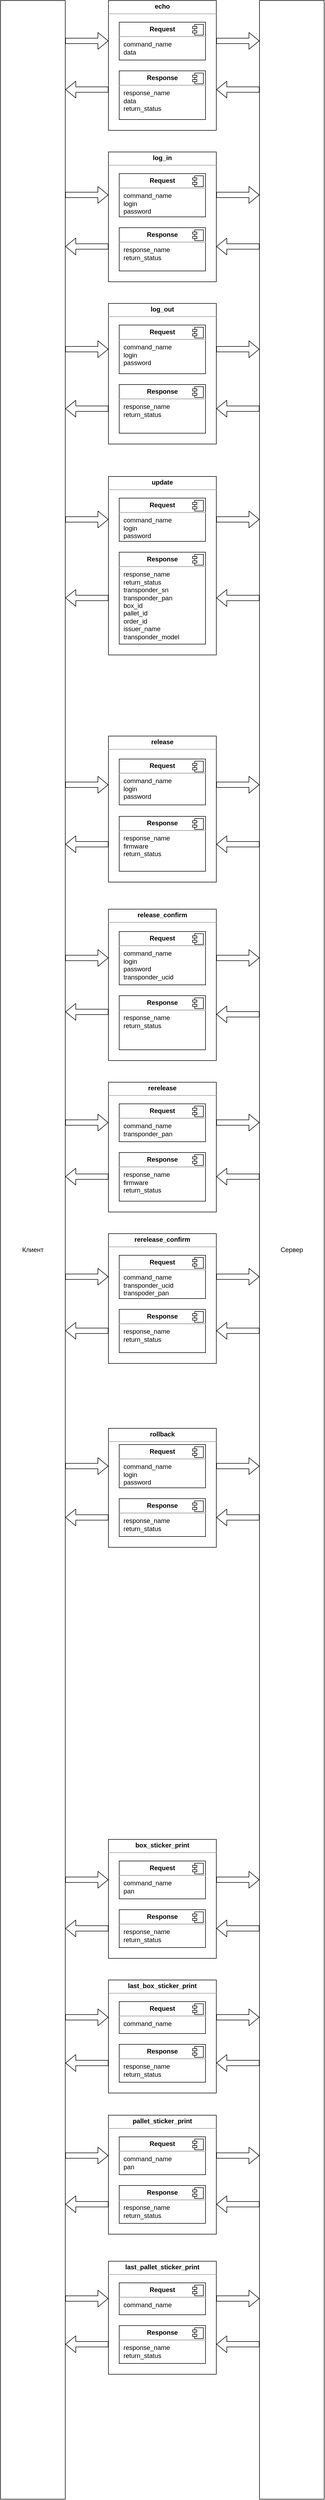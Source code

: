 <mxfile version="22.1.2" type="device">
  <diagram name="Страница — 1" id="kFqAxZqhLaCWA6rK5BQJ">
    <mxGraphModel dx="795" dy="2360" grid="1" gridSize="10" guides="1" tooltips="1" connect="1" arrows="1" fold="1" page="0" pageScale="1" pageWidth="3300" pageHeight="4681" math="0" shadow="0">
      <root>
        <mxCell id="0" />
        <mxCell id="1" parent="0" />
        <mxCell id="a4hz3h7C-1fevXv9IDib-2" value="Сервер" style="rounded=0;whiteSpace=wrap;html=1;" parent="1" vertex="1">
          <mxGeometry x="1120" y="-1480" width="120" height="4620" as="geometry" />
        </mxCell>
        <mxCell id="a4hz3h7C-1fevXv9IDib-3" value="Клиент" style="rounded=0;whiteSpace=wrap;html=1;" parent="1" vertex="1">
          <mxGeometry x="640" y="-1480" width="120" height="4620" as="geometry" />
        </mxCell>
        <mxCell id="i1aRWqeUmarmmDyaaDoz-25" value="&lt;p style=&quot;margin: 0px ; margin-top: 4px ; text-align: center&quot;&gt;&lt;b style=&quot;text-align: left&quot;&gt;rerelease&lt;/b&gt;&lt;br&gt;&lt;/p&gt;&lt;hr size=&quot;1&quot;&gt;&lt;div style=&quot;height: 2px&quot;&gt;&lt;/div&gt;" style="verticalAlign=top;align=left;overflow=fill;fontSize=12;fontFamily=Helvetica;html=1;" parent="1" vertex="1">
          <mxGeometry x="840" y="520" width="200" height="240" as="geometry" />
        </mxCell>
        <mxCell id="i1aRWqeUmarmmDyaaDoz-26" value="&lt;p style=&quot;margin: 0px ; margin-top: 6px ; text-align: center&quot;&gt;&lt;span style=&quot;text-align: left&quot;&gt;&lt;b&gt;Request&lt;/b&gt;&lt;/span&gt;&lt;br&gt;&lt;/p&gt;&lt;hr&gt;&lt;p style=&quot;border-color: var(--border-color); margin: 0px 0px 0px 8px;&quot;&gt;command_name&lt;br&gt;&lt;/p&gt;&lt;p style=&quot;border-color: var(--border-color); margin: 0px 0px 0px 8px;&quot;&gt;transponder_pan&lt;/p&gt;&lt;p style=&quot;margin: 0px ; margin-left: 8px&quot;&gt;&lt;br&gt;&lt;/p&gt;&lt;p style=&quot;margin: 0px ; margin-left: 8px&quot;&gt;&lt;br&gt;&lt;/p&gt;" style="align=left;overflow=fill;html=1;dropTarget=0;" parent="1" vertex="1">
          <mxGeometry x="860" y="560" width="160" height="70" as="geometry" />
        </mxCell>
        <mxCell id="i1aRWqeUmarmmDyaaDoz-27" value="" style="shape=component;jettyWidth=8;jettyHeight=4;" parent="i1aRWqeUmarmmDyaaDoz-26" vertex="1">
          <mxGeometry x="1" width="20" height="20" relative="1" as="geometry">
            <mxPoint x="-24" y="4" as="offset" />
          </mxGeometry>
        </mxCell>
        <mxCell id="i1aRWqeUmarmmDyaaDoz-28" value="&lt;p style=&quot;margin: 0px ; margin-top: 6px ; text-align: center&quot;&gt;&lt;span style=&quot;text-align: left&quot;&gt;&lt;b&gt;Response&lt;/b&gt;&lt;/span&gt;&lt;br&gt;&lt;/p&gt;&lt;hr&gt;&lt;p style=&quot;margin: 0px ; margin-left: 8px&quot;&gt;response_name&lt;/p&gt;&lt;p style=&quot;margin: 0px ; margin-left: 8px&quot;&gt;firmware&lt;/p&gt;&lt;p style=&quot;margin: 0px ; margin-left: 8px&quot;&gt;return_status&lt;/p&gt;" style="align=left;overflow=fill;html=1;dropTarget=0;" parent="1" vertex="1">
          <mxGeometry x="860" y="650" width="160" height="90" as="geometry" />
        </mxCell>
        <mxCell id="i1aRWqeUmarmmDyaaDoz-29" value="" style="shape=component;jettyWidth=8;jettyHeight=4;" parent="i1aRWqeUmarmmDyaaDoz-28" vertex="1">
          <mxGeometry x="1" width="20" height="20" relative="1" as="geometry">
            <mxPoint x="-24" y="4" as="offset" />
          </mxGeometry>
        </mxCell>
        <mxCell id="i1aRWqeUmarmmDyaaDoz-17" value="&lt;p style=&quot;margin: 0px ; margin-top: 4px ; text-align: center&quot;&gt;&lt;b style=&quot;text-align: left&quot;&gt;release_confirm&lt;/b&gt;&lt;br&gt;&lt;/p&gt;&lt;hr size=&quot;1&quot;&gt;&lt;div style=&quot;height: 2px&quot;&gt;&lt;/div&gt;" style="verticalAlign=top;align=left;overflow=fill;fontSize=12;fontFamily=Helvetica;html=1;" parent="1" vertex="1">
          <mxGeometry x="840" y="200" width="200" height="280" as="geometry" />
        </mxCell>
        <mxCell id="i1aRWqeUmarmmDyaaDoz-18" value="&lt;p style=&quot;margin: 0px ; margin-top: 6px ; text-align: center&quot;&gt;&lt;span style=&quot;text-align: left&quot;&gt;&lt;b&gt;Request&lt;/b&gt;&lt;/span&gt;&lt;br&gt;&lt;/p&gt;&lt;hr&gt;&lt;p style=&quot;margin: 0px ; margin-left: 8px&quot;&gt;&lt;span&gt;command_name&lt;/span&gt;&lt;/p&gt;&lt;p style=&quot;margin: 0px ; margin-left: 8px&quot;&gt;&lt;span&gt;login&lt;/span&gt;&lt;br&gt;&lt;/p&gt;&lt;p style=&quot;margin: 0px ; margin-left: 8px&quot;&gt;password&lt;/p&gt;&lt;p style=&quot;margin: 0px ; margin-left: 8px&quot;&gt;transponder_ucid&lt;/p&gt;&lt;p style=&quot;margin: 0px ; margin-left: 8px&quot;&gt;&lt;br&gt;&lt;/p&gt;" style="align=left;overflow=fill;html=1;dropTarget=0;" parent="1" vertex="1">
          <mxGeometry x="860" y="241.43" width="160" height="98.57" as="geometry" />
        </mxCell>
        <mxCell id="i1aRWqeUmarmmDyaaDoz-19" value="" style="shape=component;jettyWidth=8;jettyHeight=4;" parent="i1aRWqeUmarmmDyaaDoz-18" vertex="1">
          <mxGeometry x="1" width="20" height="20" relative="1" as="geometry">
            <mxPoint x="-24" y="4" as="offset" />
          </mxGeometry>
        </mxCell>
        <mxCell id="i1aRWqeUmarmmDyaaDoz-20" value="&lt;p style=&quot;margin: 0px ; margin-top: 6px ; text-align: center&quot;&gt;&lt;span style=&quot;text-align: left&quot;&gt;&lt;b&gt;Response&lt;/b&gt;&lt;/span&gt;&lt;br&gt;&lt;/p&gt;&lt;hr&gt;&lt;p style=&quot;margin: 0px 0px 0px 8px&quot;&gt;response_name&lt;/p&gt;&lt;p style=&quot;margin: 0px 0px 0px 8px&quot;&gt;return_status&lt;/p&gt;" style="align=left;overflow=fill;html=1;dropTarget=0;" parent="1" vertex="1">
          <mxGeometry x="860" y="360" width="160" height="100" as="geometry" />
        </mxCell>
        <mxCell id="i1aRWqeUmarmmDyaaDoz-21" value="" style="shape=component;jettyWidth=8;jettyHeight=4;" parent="i1aRWqeUmarmmDyaaDoz-20" vertex="1">
          <mxGeometry x="1" width="20" height="20" relative="1" as="geometry">
            <mxPoint x="-24" y="4" as="offset" />
          </mxGeometry>
        </mxCell>
        <mxCell id="i1aRWqeUmarmmDyaaDoz-31" value="&lt;p style=&quot;margin: 0px ; margin-top: 4px ; text-align: center&quot;&gt;&lt;b style=&quot;text-align: left&quot;&gt;rerelease_confirm&lt;/b&gt;&lt;br&gt;&lt;/p&gt;&lt;hr size=&quot;1&quot;&gt;&lt;div style=&quot;height: 2px&quot;&gt;&lt;/div&gt;" style="verticalAlign=top;align=left;overflow=fill;fontSize=12;fontFamily=Helvetica;html=1;" parent="1" vertex="1">
          <mxGeometry x="840" y="800" width="200" height="240" as="geometry" />
        </mxCell>
        <mxCell id="i1aRWqeUmarmmDyaaDoz-32" value="&lt;p style=&quot;margin: 0px ; margin-top: 6px ; text-align: center&quot;&gt;&lt;span style=&quot;text-align: left&quot;&gt;&lt;b&gt;Request&lt;/b&gt;&lt;/span&gt;&lt;br&gt;&lt;/p&gt;&lt;hr&gt;&lt;p style=&quot;margin: 0px ; margin-left: 8px&quot;&gt;command_name&lt;/p&gt;&lt;p style=&quot;margin: 0px ; margin-left: 8px&quot;&gt;transponder_ucid&lt;/p&gt;&lt;p style=&quot;margin: 0px ; margin-left: 8px&quot;&gt;transpoder_pan&lt;/p&gt;" style="align=left;overflow=fill;html=1;dropTarget=0;" parent="1" vertex="1">
          <mxGeometry x="860" y="840" width="160" height="80" as="geometry" />
        </mxCell>
        <mxCell id="i1aRWqeUmarmmDyaaDoz-33" value="" style="shape=component;jettyWidth=8;jettyHeight=4;" parent="i1aRWqeUmarmmDyaaDoz-32" vertex="1">
          <mxGeometry x="1" width="20" height="20" relative="1" as="geometry">
            <mxPoint x="-24" y="4" as="offset" />
          </mxGeometry>
        </mxCell>
        <mxCell id="i1aRWqeUmarmmDyaaDoz-34" value="&lt;p style=&quot;margin: 0px ; margin-top: 6px ; text-align: center&quot;&gt;&lt;span style=&quot;text-align: left&quot;&gt;&lt;b&gt;Response&lt;/b&gt;&lt;/span&gt;&lt;br&gt;&lt;/p&gt;&lt;hr&gt;&lt;p style=&quot;margin: 0px 0px 0px 8px&quot;&gt;response_name&lt;/p&gt;&lt;p style=&quot;margin: 0px 0px 0px 8px&quot;&gt;return_status&lt;/p&gt;" style="align=left;overflow=fill;html=1;dropTarget=0;" parent="1" vertex="1">
          <mxGeometry x="860" y="940" width="160" height="80" as="geometry" />
        </mxCell>
        <mxCell id="i1aRWqeUmarmmDyaaDoz-35" value="" style="shape=component;jettyWidth=8;jettyHeight=4;" parent="i1aRWqeUmarmmDyaaDoz-34" vertex="1">
          <mxGeometry x="1" width="20" height="20" relative="1" as="geometry">
            <mxPoint x="-24" y="4" as="offset" />
          </mxGeometry>
        </mxCell>
        <mxCell id="i1aRWqeUmarmmDyaaDoz-44" value="&lt;p style=&quot;text-align: center; margin: 4px 0px 0px;&quot;&gt;&lt;b&gt;log_in&lt;/b&gt;&lt;/p&gt;&lt;hr size=&quot;1&quot;&gt;&lt;div style=&quot;height: 2px&quot;&gt;&lt;/div&gt;" style="verticalAlign=top;align=left;overflow=fill;fontSize=12;fontFamily=Helvetica;html=1;strokeColor=#000000;" parent="1" vertex="1">
          <mxGeometry x="840" y="-1200" width="200" height="240" as="geometry" />
        </mxCell>
        <mxCell id="i1aRWqeUmarmmDyaaDoz-45" value="&lt;p style=&quot;margin: 0px ; margin-top: 6px ; text-align: center&quot;&gt;&lt;span style=&quot;text-align: left&quot;&gt;&lt;b&gt;Request&lt;/b&gt;&lt;/span&gt;&lt;br&gt;&lt;/p&gt;&lt;hr&gt;&lt;p style=&quot;margin: 0px ; margin-left: 8px&quot;&gt;command_name&lt;br&gt;&lt;/p&gt;&lt;p style=&quot;margin: 0px ; margin-left: 8px&quot;&gt;login&lt;/p&gt;&lt;p style=&quot;margin: 0px ; margin-left: 8px&quot;&gt;password&lt;/p&gt;&lt;p style=&quot;margin: 0px ; margin-left: 8px&quot;&gt;&lt;br&gt;&lt;/p&gt;" style="align=left;overflow=fill;html=1;dropTarget=0;" parent="1" vertex="1">
          <mxGeometry x="860" y="-1160" width="160" height="80" as="geometry" />
        </mxCell>
        <mxCell id="i1aRWqeUmarmmDyaaDoz-46" value="" style="shape=component;jettyWidth=8;jettyHeight=4;" parent="i1aRWqeUmarmmDyaaDoz-45" vertex="1">
          <mxGeometry x="1" width="20" height="20" relative="1" as="geometry">
            <mxPoint x="-24" y="4" as="offset" />
          </mxGeometry>
        </mxCell>
        <mxCell id="i1aRWqeUmarmmDyaaDoz-47" value="&lt;p style=&quot;margin: 0px ; margin-top: 6px ; text-align: center&quot;&gt;&lt;span style=&quot;text-align: left&quot;&gt;&lt;b&gt;Response&lt;/b&gt;&lt;/span&gt;&lt;br&gt;&lt;/p&gt;&lt;hr&gt;&lt;p style=&quot;margin: 0px 0px 0px 8px&quot;&gt;response_name&lt;/p&gt;&lt;p style=&quot;margin: 0px ; margin-left: 8px&quot;&gt;&lt;span style=&quot;background-color: initial;&quot;&gt;return_status&lt;/span&gt;&lt;/p&gt;&lt;p style=&quot;margin: 0px ; margin-left: 8px&quot;&gt;&lt;br&gt;&lt;/p&gt;&lt;p style=&quot;margin: 0px ; margin-left: 8px&quot;&gt;&lt;br&gt;&lt;/p&gt;" style="align=left;overflow=fill;html=1;dropTarget=0;" parent="1" vertex="1">
          <mxGeometry x="860" y="-1060" width="160" height="80" as="geometry" />
        </mxCell>
        <mxCell id="i1aRWqeUmarmmDyaaDoz-48" value="" style="shape=component;jettyWidth=8;jettyHeight=4;" parent="i1aRWqeUmarmmDyaaDoz-47" vertex="1">
          <mxGeometry x="1" width="20" height="20" relative="1" as="geometry">
            <mxPoint x="-24" y="4" as="offset" />
          </mxGeometry>
        </mxCell>
        <mxCell id="i1aRWqeUmarmmDyaaDoz-55" value="" style="shape=flexArrow;endArrow=classic;html=1;fontSize=10;" parent="1" edge="1">
          <mxGeometry width="50" height="50" relative="1" as="geometry">
            <mxPoint x="760" y="-30" as="sourcePoint" />
            <mxPoint x="840" y="-30" as="targetPoint" />
          </mxGeometry>
        </mxCell>
        <mxCell id="i1aRWqeUmarmmDyaaDoz-56" value="" style="shape=flexArrow;endArrow=classic;html=1;fontSize=10;" parent="1" edge="1">
          <mxGeometry width="50" height="50" relative="1" as="geometry">
            <mxPoint x="1040" y="-30.0" as="sourcePoint" />
            <mxPoint x="1120.0" y="-30.0" as="targetPoint" />
          </mxGeometry>
        </mxCell>
        <mxCell id="i1aRWqeUmarmmDyaaDoz-57" value="" style="shape=flexArrow;endArrow=classic;html=1;fontSize=10;" parent="1" edge="1">
          <mxGeometry width="50" height="50" relative="1" as="geometry">
            <mxPoint x="1120" y="80" as="sourcePoint" />
            <mxPoint x="1040.0" y="80.0" as="targetPoint" />
          </mxGeometry>
        </mxCell>
        <mxCell id="i1aRWqeUmarmmDyaaDoz-58" value="" style="shape=flexArrow;endArrow=classic;html=1;fontSize=10;" parent="1" edge="1">
          <mxGeometry width="50" height="50" relative="1" as="geometry">
            <mxPoint x="840.0" y="80.0" as="sourcePoint" />
            <mxPoint x="760.0" y="80.0" as="targetPoint" />
          </mxGeometry>
        </mxCell>
        <mxCell id="i1aRWqeUmarmmDyaaDoz-60" value="" style="shape=flexArrow;endArrow=classic;html=1;fontSize=10;" parent="1" edge="1">
          <mxGeometry width="50" height="50" relative="1" as="geometry">
            <mxPoint x="1120.0" y="394.5" as="sourcePoint" />
            <mxPoint x="1040.0" y="394.5" as="targetPoint" />
          </mxGeometry>
        </mxCell>
        <mxCell id="i1aRWqeUmarmmDyaaDoz-62" value="" style="shape=flexArrow;endArrow=classic;html=1;fontSize=10;" parent="1" edge="1">
          <mxGeometry width="50" height="50" relative="1" as="geometry">
            <mxPoint x="840.0" y="390.0" as="sourcePoint" />
            <mxPoint x="760.0" y="390.0" as="targetPoint" />
          </mxGeometry>
        </mxCell>
        <mxCell id="i1aRWqeUmarmmDyaaDoz-64" value="" style="shape=flexArrow;endArrow=classic;html=1;fontSize=10;" parent="1" edge="1">
          <mxGeometry width="50" height="50" relative="1" as="geometry">
            <mxPoint x="840.0" y="694.58" as="sourcePoint" />
            <mxPoint x="760.0" y="694.58" as="targetPoint" />
          </mxGeometry>
        </mxCell>
        <mxCell id="i1aRWqeUmarmmDyaaDoz-65" value="" style="shape=flexArrow;endArrow=classic;html=1;fontSize=10;" parent="1" edge="1">
          <mxGeometry width="50" height="50" relative="1" as="geometry">
            <mxPoint x="1120" y="694.58" as="sourcePoint" />
            <mxPoint x="1040" y="694.58" as="targetPoint" />
          </mxGeometry>
        </mxCell>
        <mxCell id="i1aRWqeUmarmmDyaaDoz-66" value="" style="shape=flexArrow;endArrow=classic;html=1;fontSize=10;" parent="1" edge="1">
          <mxGeometry width="50" height="50" relative="1" as="geometry">
            <mxPoint x="1120" y="979.58" as="sourcePoint" />
            <mxPoint x="1040" y="979.58" as="targetPoint" />
          </mxGeometry>
        </mxCell>
        <mxCell id="i1aRWqeUmarmmDyaaDoz-67" value="" style="shape=flexArrow;endArrow=classic;html=1;fontSize=10;" parent="1" edge="1">
          <mxGeometry width="50" height="50" relative="1" as="geometry">
            <mxPoint x="840" y="979.58" as="sourcePoint" />
            <mxPoint x="760" y="979.58" as="targetPoint" />
          </mxGeometry>
        </mxCell>
        <mxCell id="i1aRWqeUmarmmDyaaDoz-68" value="" style="shape=flexArrow;endArrow=classic;html=1;fontSize=10;" parent="1" edge="1">
          <mxGeometry width="50" height="50" relative="1" as="geometry">
            <mxPoint x="1120" y="-1025.26" as="sourcePoint" />
            <mxPoint x="1040" y="-1025.26" as="targetPoint" />
          </mxGeometry>
        </mxCell>
        <mxCell id="i1aRWqeUmarmmDyaaDoz-69" value="" style="shape=flexArrow;endArrow=classic;html=1;fontSize=10;" parent="1" edge="1">
          <mxGeometry width="50" height="50" relative="1" as="geometry">
            <mxPoint x="840" y="-1025.26" as="sourcePoint" />
            <mxPoint x="760" y="-1025.26" as="targetPoint" />
          </mxGeometry>
        </mxCell>
        <mxCell id="i1aRWqeUmarmmDyaaDoz-71" value="" style="shape=flexArrow;endArrow=classic;html=1;fontSize=10;" parent="1" edge="1">
          <mxGeometry width="50" height="50" relative="1" as="geometry">
            <mxPoint x="760" y="290.21" as="sourcePoint" />
            <mxPoint x="840" y="290.21" as="targetPoint" />
          </mxGeometry>
        </mxCell>
        <mxCell id="i1aRWqeUmarmmDyaaDoz-72" value="" style="shape=flexArrow;endArrow=classic;html=1;fontSize=10;" parent="1" edge="1">
          <mxGeometry width="50" height="50" relative="1" as="geometry">
            <mxPoint x="760" y="594.58" as="sourcePoint" />
            <mxPoint x="840" y="594.58" as="targetPoint" />
          </mxGeometry>
        </mxCell>
        <mxCell id="i1aRWqeUmarmmDyaaDoz-73" value="" style="shape=flexArrow;endArrow=classic;html=1;fontSize=10;" parent="1" edge="1">
          <mxGeometry width="50" height="50" relative="1" as="geometry">
            <mxPoint x="760" y="879.58" as="sourcePoint" />
            <mxPoint x="840" y="879.58" as="targetPoint" />
          </mxGeometry>
        </mxCell>
        <mxCell id="i1aRWqeUmarmmDyaaDoz-74" value="" style="shape=flexArrow;endArrow=classic;html=1;fontSize=10;" parent="1" edge="1">
          <mxGeometry width="50" height="50" relative="1" as="geometry">
            <mxPoint x="760" y="-1120.59" as="sourcePoint" />
            <mxPoint x="840" y="-1120.59" as="targetPoint" />
          </mxGeometry>
        </mxCell>
        <mxCell id="i1aRWqeUmarmmDyaaDoz-75" value="" style="shape=flexArrow;endArrow=classic;html=1;fontSize=10;" parent="1" edge="1">
          <mxGeometry width="50" height="50" relative="1" as="geometry">
            <mxPoint x="1040" y="-1120.59" as="sourcePoint" />
            <mxPoint x="1120" y="-1120.59" as="targetPoint" />
          </mxGeometry>
        </mxCell>
        <mxCell id="i1aRWqeUmarmmDyaaDoz-76" value="" style="shape=flexArrow;endArrow=classic;html=1;fontSize=10;" parent="1" edge="1">
          <mxGeometry width="50" height="50" relative="1" as="geometry">
            <mxPoint x="1040" y="879.58" as="sourcePoint" />
            <mxPoint x="1120" y="879.58" as="targetPoint" />
          </mxGeometry>
        </mxCell>
        <mxCell id="i1aRWqeUmarmmDyaaDoz-77" value="" style="shape=flexArrow;endArrow=classic;html=1;fontSize=10;" parent="1" edge="1">
          <mxGeometry width="50" height="50" relative="1" as="geometry">
            <mxPoint x="1040" y="594.58" as="sourcePoint" />
            <mxPoint x="1120" y="594.58" as="targetPoint" />
          </mxGeometry>
        </mxCell>
        <mxCell id="i1aRWqeUmarmmDyaaDoz-78" value="" style="shape=flexArrow;endArrow=classic;html=1;fontSize=10;" parent="1" edge="1">
          <mxGeometry width="50" height="50" relative="1" as="geometry">
            <mxPoint x="1040" y="290.22" as="sourcePoint" />
            <mxPoint x="1120" y="290.22" as="targetPoint" />
          </mxGeometry>
        </mxCell>
        <mxCell id="1n4xFFLPmtJnN53PhAfy-1" value="&lt;p style=&quot;text-align: center; margin: 4px 0px 0px;&quot;&gt;&lt;b&gt;echo&lt;/b&gt;&lt;/p&gt;&lt;hr size=&quot;1&quot;&gt;&lt;div style=&quot;height: 2px&quot;&gt;&lt;/div&gt;" style="verticalAlign=top;align=left;overflow=fill;fontSize=12;fontFamily=Helvetica;html=1;" parent="1" vertex="1">
          <mxGeometry x="840" y="-1480" width="200" height="240" as="geometry" />
        </mxCell>
        <mxCell id="1n4xFFLPmtJnN53PhAfy-2" value="&lt;p style=&quot;margin: 0px ; margin-top: 6px ; text-align: center&quot;&gt;&lt;span style=&quot;text-align: left&quot;&gt;&lt;b&gt;Request&lt;/b&gt;&lt;/span&gt;&lt;br&gt;&lt;/p&gt;&lt;hr&gt;&lt;p style=&quot;margin: 0px ; margin-left: 8px&quot;&gt;command_name&lt;br&gt;&lt;/p&gt;&lt;p style=&quot;margin: 0px ; margin-left: 8px&quot;&gt;data&lt;/p&gt;&lt;p style=&quot;margin: 0px ; margin-left: 8px&quot;&gt;&lt;br&gt;&lt;/p&gt;" style="align=left;overflow=fill;html=1;dropTarget=0;" parent="1" vertex="1">
          <mxGeometry x="860" y="-1440" width="160" height="70" as="geometry" />
        </mxCell>
        <mxCell id="1n4xFFLPmtJnN53PhAfy-3" value="" style="shape=component;jettyWidth=8;jettyHeight=4;" parent="1n4xFFLPmtJnN53PhAfy-2" vertex="1">
          <mxGeometry x="1" width="20" height="20" relative="1" as="geometry">
            <mxPoint x="-24" y="4" as="offset" />
          </mxGeometry>
        </mxCell>
        <mxCell id="1n4xFFLPmtJnN53PhAfy-4" value="&lt;p style=&quot;margin: 0px ; margin-top: 6px ; text-align: center&quot;&gt;&lt;span style=&quot;text-align: left&quot;&gt;&lt;b&gt;Response&lt;/b&gt;&lt;/span&gt;&lt;br&gt;&lt;/p&gt;&lt;hr&gt;&lt;p style=&quot;margin: 0px 0px 0px 8px&quot;&gt;response_name&lt;/p&gt;&lt;p style=&quot;margin: 0px ; margin-left: 8px&quot;&gt;data&lt;br&gt;&lt;/p&gt;&lt;p style=&quot;margin: 0px ; margin-left: 8px&quot;&gt;return_status&lt;/p&gt;&lt;p style=&quot;margin: 0px ; margin-left: 8px&quot;&gt;&lt;br&gt;&lt;/p&gt;&lt;p style=&quot;margin: 0px ; margin-left: 8px&quot;&gt;&lt;br&gt;&lt;/p&gt;" style="align=left;overflow=fill;html=1;dropTarget=0;" parent="1" vertex="1">
          <mxGeometry x="860" y="-1350" width="160" height="90" as="geometry" />
        </mxCell>
        <mxCell id="1n4xFFLPmtJnN53PhAfy-5" value="" style="shape=component;jettyWidth=8;jettyHeight=4;" parent="1n4xFFLPmtJnN53PhAfy-4" vertex="1">
          <mxGeometry x="1" width="20" height="20" relative="1" as="geometry">
            <mxPoint x="-24" y="4" as="offset" />
          </mxGeometry>
        </mxCell>
        <mxCell id="1n4xFFLPmtJnN53PhAfy-6" value="" style="shape=flexArrow;endArrow=classic;html=1;fontSize=10;" parent="1" edge="1">
          <mxGeometry width="50" height="50" relative="1" as="geometry">
            <mxPoint x="1120" y="-1315.34" as="sourcePoint" />
            <mxPoint x="1040" y="-1315.34" as="targetPoint" />
          </mxGeometry>
        </mxCell>
        <mxCell id="1n4xFFLPmtJnN53PhAfy-7" value="" style="shape=flexArrow;endArrow=classic;html=1;fontSize=10;" parent="1" edge="1">
          <mxGeometry width="50" height="50" relative="1" as="geometry">
            <mxPoint x="840" y="-1315.34" as="sourcePoint" />
            <mxPoint x="760" y="-1315.34" as="targetPoint" />
          </mxGeometry>
        </mxCell>
        <mxCell id="1n4xFFLPmtJnN53PhAfy-8" value="" style="shape=flexArrow;endArrow=classic;html=1;fontSize=10;" parent="1" edge="1">
          <mxGeometry width="50" height="50" relative="1" as="geometry">
            <mxPoint x="760" y="-1405.34" as="sourcePoint" />
            <mxPoint x="840" y="-1405.34" as="targetPoint" />
          </mxGeometry>
        </mxCell>
        <mxCell id="1n4xFFLPmtJnN53PhAfy-9" value="" style="shape=flexArrow;endArrow=classic;html=1;fontSize=10;" parent="1" edge="1">
          <mxGeometry width="50" height="50" relative="1" as="geometry">
            <mxPoint x="1040" y="-1405.34" as="sourcePoint" />
            <mxPoint x="1120" y="-1405.34" as="targetPoint" />
          </mxGeometry>
        </mxCell>
        <mxCell id="IBMiSXN4Z4BnC2q4ii5H-1" value="&lt;p style=&quot;text-align: center ; margin: 4px 0px 0px&quot;&gt;&lt;b&gt;box_sticker_print&lt;/b&gt;&lt;/p&gt;&lt;hr size=&quot;1&quot;&gt;&lt;div style=&quot;height: 2px&quot;&gt;&lt;/div&gt;" style="verticalAlign=top;align=left;overflow=fill;fontSize=12;fontFamily=Helvetica;html=1;" parent="1" vertex="1">
          <mxGeometry x="840" y="1920" width="200" height="220" as="geometry" />
        </mxCell>
        <mxCell id="IBMiSXN4Z4BnC2q4ii5H-2" value="&lt;p style=&quot;margin: 0px ; margin-top: 6px ; text-align: center&quot;&gt;&lt;span style=&quot;text-align: left&quot;&gt;&lt;b&gt;Request&lt;/b&gt;&lt;/span&gt;&lt;br&gt;&lt;/p&gt;&lt;hr&gt;&lt;p style=&quot;margin: 0px ; margin-left: 8px&quot;&gt;command_name&lt;br&gt;&lt;/p&gt;&lt;p style=&quot;margin: 0px ; margin-left: 8px&quot;&gt;pan&lt;/p&gt;&lt;p style=&quot;margin: 0px ; margin-left: 8px&quot;&gt;&lt;br&gt;&lt;/p&gt;&lt;p style=&quot;margin: 0px ; margin-left: 8px&quot;&gt;&lt;br&gt;&lt;/p&gt;" style="align=left;overflow=fill;html=1;dropTarget=0;" parent="1" vertex="1">
          <mxGeometry x="860" y="1960" width="160" height="70" as="geometry" />
        </mxCell>
        <mxCell id="IBMiSXN4Z4BnC2q4ii5H-3" value="" style="shape=component;jettyWidth=8;jettyHeight=4;" parent="IBMiSXN4Z4BnC2q4ii5H-2" vertex="1">
          <mxGeometry x="1" width="20" height="20" relative="1" as="geometry">
            <mxPoint x="-24" y="4" as="offset" />
          </mxGeometry>
        </mxCell>
        <mxCell id="IBMiSXN4Z4BnC2q4ii5H-4" value="&lt;p style=&quot;margin: 0px ; margin-top: 6px ; text-align: center&quot;&gt;&lt;span style=&quot;text-align: left&quot;&gt;&lt;b&gt;Response&lt;/b&gt;&lt;/span&gt;&lt;br&gt;&lt;/p&gt;&lt;hr&gt;&lt;p style=&quot;margin: 0px 0px 0px 8px&quot;&gt;response_name&lt;/p&gt;&lt;p style=&quot;margin: 0px ; margin-left: 8px&quot;&gt;return_status&lt;/p&gt;&lt;p style=&quot;margin: 0px ; margin-left: 8px&quot;&gt;&lt;br&gt;&lt;/p&gt;&lt;p style=&quot;margin: 0px ; margin-left: 8px&quot;&gt;&lt;br&gt;&lt;/p&gt;&lt;p style=&quot;margin: 0px ; margin-left: 8px&quot;&gt;&lt;br&gt;&lt;/p&gt;" style="align=left;overflow=fill;html=1;dropTarget=0;" parent="1" vertex="1">
          <mxGeometry x="860" y="2050" width="160" height="70" as="geometry" />
        </mxCell>
        <mxCell id="IBMiSXN4Z4BnC2q4ii5H-5" value="" style="shape=component;jettyWidth=8;jettyHeight=4;" parent="IBMiSXN4Z4BnC2q4ii5H-4" vertex="1">
          <mxGeometry x="1" width="20" height="20" relative="1" as="geometry">
            <mxPoint x="-24" y="4" as="offset" />
          </mxGeometry>
        </mxCell>
        <mxCell id="IBMiSXN4Z4BnC2q4ii5H-6" value="" style="shape=flexArrow;endArrow=classic;html=1;fontSize=10;" parent="1" edge="1">
          <mxGeometry width="50" height="50" relative="1" as="geometry">
            <mxPoint x="1120" y="2084.66" as="sourcePoint" />
            <mxPoint x="1040" y="2084.66" as="targetPoint" />
          </mxGeometry>
        </mxCell>
        <mxCell id="IBMiSXN4Z4BnC2q4ii5H-7" value="" style="shape=flexArrow;endArrow=classic;html=1;fontSize=10;" parent="1" edge="1">
          <mxGeometry width="50" height="50" relative="1" as="geometry">
            <mxPoint x="840" y="2084.66" as="sourcePoint" />
            <mxPoint x="760" y="2084.66" as="targetPoint" />
          </mxGeometry>
        </mxCell>
        <mxCell id="IBMiSXN4Z4BnC2q4ii5H-8" value="" style="shape=flexArrow;endArrow=classic;html=1;fontSize=10;" parent="1" edge="1">
          <mxGeometry width="50" height="50" relative="1" as="geometry">
            <mxPoint x="760" y="1994.66" as="sourcePoint" />
            <mxPoint x="840" y="1994.66" as="targetPoint" />
          </mxGeometry>
        </mxCell>
        <mxCell id="IBMiSXN4Z4BnC2q4ii5H-9" value="" style="shape=flexArrow;endArrow=classic;html=1;fontSize=10;" parent="1" edge="1">
          <mxGeometry width="50" height="50" relative="1" as="geometry">
            <mxPoint x="1040" y="1994.66" as="sourcePoint" />
            <mxPoint x="1120" y="1994.66" as="targetPoint" />
          </mxGeometry>
        </mxCell>
        <mxCell id="IBMiSXN4Z4BnC2q4ii5H-11" value="&lt;p style=&quot;text-align: center ; margin: 4px 0px 0px&quot;&gt;&lt;b&gt;pallet_sticker_print&lt;/b&gt;&lt;/p&gt;&lt;hr size=&quot;1&quot;&gt;&lt;div style=&quot;height: 2px&quot;&gt;&lt;/div&gt;" style="verticalAlign=top;align=left;overflow=fill;fontSize=12;fontFamily=Helvetica;html=1;" parent="1" vertex="1">
          <mxGeometry x="840" y="2430" width="200" height="220" as="geometry" />
        </mxCell>
        <mxCell id="IBMiSXN4Z4BnC2q4ii5H-12" value="&lt;p style=&quot;margin: 0px ; margin-top: 6px ; text-align: center&quot;&gt;&lt;span style=&quot;text-align: left&quot;&gt;&lt;b&gt;Request&lt;/b&gt;&lt;/span&gt;&lt;br&gt;&lt;/p&gt;&lt;hr&gt;&lt;p style=&quot;margin: 0px ; margin-left: 8px&quot;&gt;command_name&lt;br&gt;&lt;/p&gt;&lt;p style=&quot;margin: 0px ; margin-left: 8px&quot;&gt;pan&lt;/p&gt;&lt;p style=&quot;margin: 0px ; margin-left: 8px&quot;&gt;&lt;br&gt;&lt;/p&gt;&lt;p style=&quot;margin: 0px ; margin-left: 8px&quot;&gt;&lt;br&gt;&lt;/p&gt;" style="align=left;overflow=fill;html=1;dropTarget=0;" parent="1" vertex="1">
          <mxGeometry x="860" y="2470" width="160" height="70" as="geometry" />
        </mxCell>
        <mxCell id="IBMiSXN4Z4BnC2q4ii5H-13" value="" style="shape=component;jettyWidth=8;jettyHeight=4;" parent="IBMiSXN4Z4BnC2q4ii5H-12" vertex="1">
          <mxGeometry x="1" width="20" height="20" relative="1" as="geometry">
            <mxPoint x="-24" y="4" as="offset" />
          </mxGeometry>
        </mxCell>
        <mxCell id="IBMiSXN4Z4BnC2q4ii5H-14" value="&lt;p style=&quot;margin: 0px ; margin-top: 6px ; text-align: center&quot;&gt;&lt;span style=&quot;text-align: left&quot;&gt;&lt;b&gt;Response&lt;/b&gt;&lt;/span&gt;&lt;br&gt;&lt;/p&gt;&lt;hr&gt;&lt;p style=&quot;margin: 0px 0px 0px 8px&quot;&gt;response_name&lt;/p&gt;&lt;p style=&quot;margin: 0px ; margin-left: 8px&quot;&gt;return_status&lt;/p&gt;&lt;p style=&quot;margin: 0px ; margin-left: 8px&quot;&gt;&lt;br&gt;&lt;/p&gt;&lt;p style=&quot;margin: 0px ; margin-left: 8px&quot;&gt;&lt;br&gt;&lt;/p&gt;&lt;p style=&quot;margin: 0px ; margin-left: 8px&quot;&gt;&lt;br&gt;&lt;/p&gt;" style="align=left;overflow=fill;html=1;dropTarget=0;" parent="1" vertex="1">
          <mxGeometry x="860" y="2560" width="160" height="70" as="geometry" />
        </mxCell>
        <mxCell id="IBMiSXN4Z4BnC2q4ii5H-15" value="" style="shape=component;jettyWidth=8;jettyHeight=4;" parent="IBMiSXN4Z4BnC2q4ii5H-14" vertex="1">
          <mxGeometry x="1" width="20" height="20" relative="1" as="geometry">
            <mxPoint x="-24" y="4" as="offset" />
          </mxGeometry>
        </mxCell>
        <mxCell id="IBMiSXN4Z4BnC2q4ii5H-16" value="" style="shape=flexArrow;endArrow=classic;html=1;fontSize=10;" parent="1" edge="1">
          <mxGeometry width="50" height="50" relative="1" as="geometry">
            <mxPoint x="1120" y="2594.66" as="sourcePoint" />
            <mxPoint x="1040" y="2594.66" as="targetPoint" />
          </mxGeometry>
        </mxCell>
        <mxCell id="IBMiSXN4Z4BnC2q4ii5H-17" value="" style="shape=flexArrow;endArrow=classic;html=1;fontSize=10;" parent="1" edge="1">
          <mxGeometry width="50" height="50" relative="1" as="geometry">
            <mxPoint x="840" y="2594.66" as="sourcePoint" />
            <mxPoint x="760" y="2594.66" as="targetPoint" />
          </mxGeometry>
        </mxCell>
        <mxCell id="IBMiSXN4Z4BnC2q4ii5H-18" value="" style="shape=flexArrow;endArrow=classic;html=1;fontSize=10;" parent="1" edge="1">
          <mxGeometry width="50" height="50" relative="1" as="geometry">
            <mxPoint x="760" y="2504.66" as="sourcePoint" />
            <mxPoint x="840" y="2504.66" as="targetPoint" />
          </mxGeometry>
        </mxCell>
        <mxCell id="IBMiSXN4Z4BnC2q4ii5H-19" value="" style="shape=flexArrow;endArrow=classic;html=1;fontSize=10;" parent="1" edge="1">
          <mxGeometry width="50" height="50" relative="1" as="geometry">
            <mxPoint x="1040" y="2504.66" as="sourcePoint" />
            <mxPoint x="1120" y="2504.66" as="targetPoint" />
          </mxGeometry>
        </mxCell>
        <mxCell id="IBMiSXN4Z4BnC2q4ii5H-20" value="&lt;p style=&quot;text-align: center ; margin: 4px 0px 0px&quot;&gt;&lt;b&gt;last_box_sticker_print&lt;/b&gt;&lt;/p&gt;&lt;hr size=&quot;1&quot;&gt;&lt;div style=&quot;height: 2px&quot;&gt;&lt;/div&gt;" style="verticalAlign=top;align=left;overflow=fill;fontSize=12;fontFamily=Helvetica;html=1;" parent="1" vertex="1">
          <mxGeometry x="840" y="2180" width="200" height="209" as="geometry" />
        </mxCell>
        <mxCell id="IBMiSXN4Z4BnC2q4ii5H-21" value="&lt;p style=&quot;margin: 0px ; margin-top: 6px ; text-align: center&quot;&gt;&lt;span style=&quot;text-align: left&quot;&gt;&lt;b&gt;Request&lt;/b&gt;&lt;/span&gt;&lt;br&gt;&lt;/p&gt;&lt;hr&gt;&lt;p style=&quot;margin: 0px ; margin-left: 8px&quot;&gt;command_name&lt;/p&gt;&lt;p style=&quot;margin: 0px ; margin-left: 8px&quot;&gt;&lt;br&gt;&lt;/p&gt;&lt;p style=&quot;margin: 0px ; margin-left: 8px&quot;&gt;&lt;br&gt;&lt;/p&gt;" style="align=left;overflow=fill;html=1;dropTarget=0;" parent="1" vertex="1">
          <mxGeometry x="860" y="2220" width="160" height="59" as="geometry" />
        </mxCell>
        <mxCell id="IBMiSXN4Z4BnC2q4ii5H-22" value="" style="shape=component;jettyWidth=8;jettyHeight=4;" parent="IBMiSXN4Z4BnC2q4ii5H-21" vertex="1">
          <mxGeometry x="1" width="20" height="20" relative="1" as="geometry">
            <mxPoint x="-24" y="4" as="offset" />
          </mxGeometry>
        </mxCell>
        <mxCell id="IBMiSXN4Z4BnC2q4ii5H-23" value="&lt;p style=&quot;margin: 0px ; margin-top: 6px ; text-align: center&quot;&gt;&lt;span style=&quot;text-align: left&quot;&gt;&lt;b&gt;Response&lt;/b&gt;&lt;/span&gt;&lt;br&gt;&lt;/p&gt;&lt;hr&gt;&lt;p style=&quot;margin: 0px 0px 0px 8px&quot;&gt;response_name&lt;/p&gt;&lt;p style=&quot;margin: 0px ; margin-left: 8px&quot;&gt;return_status&lt;/p&gt;&lt;p style=&quot;margin: 0px ; margin-left: 8px&quot;&gt;&lt;br&gt;&lt;/p&gt;&lt;p style=&quot;margin: 0px ; margin-left: 8px&quot;&gt;&lt;br&gt;&lt;/p&gt;&lt;p style=&quot;margin: 0px ; margin-left: 8px&quot;&gt;&lt;br&gt;&lt;/p&gt;" style="align=left;overflow=fill;html=1;dropTarget=0;" parent="1" vertex="1">
          <mxGeometry x="860" y="2299" width="160" height="70" as="geometry" />
        </mxCell>
        <mxCell id="IBMiSXN4Z4BnC2q4ii5H-24" value="" style="shape=component;jettyWidth=8;jettyHeight=4;" parent="IBMiSXN4Z4BnC2q4ii5H-23" vertex="1">
          <mxGeometry x="1" width="20" height="20" relative="1" as="geometry">
            <mxPoint x="-24" y="4" as="offset" />
          </mxGeometry>
        </mxCell>
        <mxCell id="IBMiSXN4Z4BnC2q4ii5H-25" value="" style="shape=flexArrow;endArrow=classic;html=1;fontSize=10;" parent="1" edge="1">
          <mxGeometry width="50" height="50" relative="1" as="geometry">
            <mxPoint x="1120" y="2333.5" as="sourcePoint" />
            <mxPoint x="1040" y="2333.5" as="targetPoint" />
          </mxGeometry>
        </mxCell>
        <mxCell id="IBMiSXN4Z4BnC2q4ii5H-26" value="" style="shape=flexArrow;endArrow=classic;html=1;fontSize=10;" parent="1" edge="1">
          <mxGeometry width="50" height="50" relative="1" as="geometry">
            <mxPoint x="840" y="2333.5" as="sourcePoint" />
            <mxPoint x="760" y="2333.5" as="targetPoint" />
          </mxGeometry>
        </mxCell>
        <mxCell id="IBMiSXN4Z4BnC2q4ii5H-27" value="" style="shape=flexArrow;endArrow=classic;html=1;fontSize=10;" parent="1" edge="1">
          <mxGeometry width="50" height="50" relative="1" as="geometry">
            <mxPoint x="760" y="2249" as="sourcePoint" />
            <mxPoint x="840" y="2249" as="targetPoint" />
          </mxGeometry>
        </mxCell>
        <mxCell id="IBMiSXN4Z4BnC2q4ii5H-28" value="" style="shape=flexArrow;endArrow=classic;html=1;fontSize=10;" parent="1" edge="1">
          <mxGeometry width="50" height="50" relative="1" as="geometry">
            <mxPoint x="1040" y="2249" as="sourcePoint" />
            <mxPoint x="1120" y="2249" as="targetPoint" />
          </mxGeometry>
        </mxCell>
        <mxCell id="IBMiSXN4Z4BnC2q4ii5H-29" value="&lt;p style=&quot;text-align: center ; margin: 4px 0px 0px&quot;&gt;&lt;b&gt;last_pallet_sticker_print&lt;/b&gt;&lt;/p&gt;&lt;hr size=&quot;1&quot;&gt;&lt;div style=&quot;height: 2px&quot;&gt;&lt;/div&gt;" style="verticalAlign=top;align=left;overflow=fill;fontSize=12;fontFamily=Helvetica;html=1;" parent="1" vertex="1">
          <mxGeometry x="840" y="2700" width="200" height="209" as="geometry" />
        </mxCell>
        <mxCell id="IBMiSXN4Z4BnC2q4ii5H-30" value="&lt;p style=&quot;margin: 0px ; margin-top: 6px ; text-align: center&quot;&gt;&lt;span style=&quot;text-align: left&quot;&gt;&lt;b&gt;Request&lt;/b&gt;&lt;/span&gt;&lt;br&gt;&lt;/p&gt;&lt;hr&gt;&lt;p style=&quot;margin: 0px ; margin-left: 8px&quot;&gt;command_name&lt;/p&gt;&lt;p style=&quot;margin: 0px ; margin-left: 8px&quot;&gt;&lt;br&gt;&lt;/p&gt;&lt;p style=&quot;margin: 0px ; margin-left: 8px&quot;&gt;&lt;br&gt;&lt;/p&gt;" style="align=left;overflow=fill;html=1;dropTarget=0;" parent="1" vertex="1">
          <mxGeometry x="860" y="2740" width="160" height="59" as="geometry" />
        </mxCell>
        <mxCell id="IBMiSXN4Z4BnC2q4ii5H-31" value="" style="shape=component;jettyWidth=8;jettyHeight=4;" parent="IBMiSXN4Z4BnC2q4ii5H-30" vertex="1">
          <mxGeometry x="1" width="20" height="20" relative="1" as="geometry">
            <mxPoint x="-24" y="4" as="offset" />
          </mxGeometry>
        </mxCell>
        <mxCell id="IBMiSXN4Z4BnC2q4ii5H-32" value="&lt;p style=&quot;margin: 0px ; margin-top: 6px ; text-align: center&quot;&gt;&lt;span style=&quot;text-align: left&quot;&gt;&lt;b&gt;Response&lt;/b&gt;&lt;/span&gt;&lt;br&gt;&lt;/p&gt;&lt;hr&gt;&lt;p style=&quot;margin: 0px 0px 0px 8px&quot;&gt;response_name&lt;/p&gt;&lt;p style=&quot;margin: 0px ; margin-left: 8px&quot;&gt;return_status&lt;/p&gt;&lt;p style=&quot;margin: 0px ; margin-left: 8px&quot;&gt;&lt;br&gt;&lt;/p&gt;&lt;p style=&quot;margin: 0px ; margin-left: 8px&quot;&gt;&lt;br&gt;&lt;/p&gt;&lt;p style=&quot;margin: 0px ; margin-left: 8px&quot;&gt;&lt;br&gt;&lt;/p&gt;" style="align=left;overflow=fill;html=1;dropTarget=0;" parent="1" vertex="1">
          <mxGeometry x="860" y="2819" width="160" height="70" as="geometry" />
        </mxCell>
        <mxCell id="IBMiSXN4Z4BnC2q4ii5H-33" value="" style="shape=component;jettyWidth=8;jettyHeight=4;" parent="IBMiSXN4Z4BnC2q4ii5H-32" vertex="1">
          <mxGeometry x="1" width="20" height="20" relative="1" as="geometry">
            <mxPoint x="-24" y="4" as="offset" />
          </mxGeometry>
        </mxCell>
        <mxCell id="IBMiSXN4Z4BnC2q4ii5H-34" value="" style="shape=flexArrow;endArrow=classic;html=1;fontSize=10;" parent="1" edge="1">
          <mxGeometry width="50" height="50" relative="1" as="geometry">
            <mxPoint x="1120" y="2853.5" as="sourcePoint" />
            <mxPoint x="1040" y="2853.5" as="targetPoint" />
          </mxGeometry>
        </mxCell>
        <mxCell id="IBMiSXN4Z4BnC2q4ii5H-35" value="" style="shape=flexArrow;endArrow=classic;html=1;fontSize=10;" parent="1" edge="1">
          <mxGeometry width="50" height="50" relative="1" as="geometry">
            <mxPoint x="840" y="2853.5" as="sourcePoint" />
            <mxPoint x="760" y="2853.5" as="targetPoint" />
          </mxGeometry>
        </mxCell>
        <mxCell id="IBMiSXN4Z4BnC2q4ii5H-36" value="" style="shape=flexArrow;endArrow=classic;html=1;fontSize=10;" parent="1" edge="1">
          <mxGeometry width="50" height="50" relative="1" as="geometry">
            <mxPoint x="760" y="2769" as="sourcePoint" />
            <mxPoint x="840" y="2769" as="targetPoint" />
          </mxGeometry>
        </mxCell>
        <mxCell id="IBMiSXN4Z4BnC2q4ii5H-37" value="" style="shape=flexArrow;endArrow=classic;html=1;fontSize=10;" parent="1" edge="1">
          <mxGeometry width="50" height="50" relative="1" as="geometry">
            <mxPoint x="1040" y="2769" as="sourcePoint" />
            <mxPoint x="1120" y="2769" as="targetPoint" />
          </mxGeometry>
        </mxCell>
        <mxCell id="tZAkMe6xcDXeaFTMS7hM-1" value="&lt;p style=&quot;margin: 0px ; margin-top: 4px ; text-align: center&quot;&gt;&lt;b style=&quot;text-align: left&quot;&gt;rollback&lt;/b&gt;&lt;br&gt;&lt;/p&gt;&lt;hr size=&quot;1&quot;&gt;&lt;div style=&quot;height: 2px&quot;&gt;&lt;/div&gt;" style="verticalAlign=top;align=left;overflow=fill;fontSize=12;fontFamily=Helvetica;html=1;" parent="1" vertex="1">
          <mxGeometry x="840" y="1160" width="200" height="220" as="geometry" />
        </mxCell>
        <mxCell id="tZAkMe6xcDXeaFTMS7hM-2" value="&lt;p style=&quot;margin: 0px ; margin-top: 6px ; text-align: center&quot;&gt;&lt;span style=&quot;text-align: left&quot;&gt;&lt;b&gt;Request&lt;/b&gt;&lt;/span&gt;&lt;br&gt;&lt;/p&gt;&lt;hr&gt;&lt;p style=&quot;margin: 0px ; margin-left: 8px&quot;&gt;command_name&lt;br&gt;login&lt;/p&gt;&lt;p style=&quot;margin: 0px ; margin-left: 8px&quot;&gt;password&lt;/p&gt;&lt;p style=&quot;margin: 0px ; margin-left: 8px&quot;&gt;&lt;br&gt;&lt;/p&gt;" style="align=left;overflow=fill;html=1;dropTarget=0;" parent="1" vertex="1">
          <mxGeometry x="860" y="1190" width="160" height="80" as="geometry" />
        </mxCell>
        <mxCell id="tZAkMe6xcDXeaFTMS7hM-3" value="" style="shape=component;jettyWidth=8;jettyHeight=4;" parent="tZAkMe6xcDXeaFTMS7hM-2" vertex="1">
          <mxGeometry x="1" width="20" height="20" relative="1" as="geometry">
            <mxPoint x="-24" y="4" as="offset" />
          </mxGeometry>
        </mxCell>
        <mxCell id="tZAkMe6xcDXeaFTMS7hM-4" value="&lt;p style=&quot;margin: 0px ; margin-top: 6px ; text-align: center&quot;&gt;&lt;span style=&quot;text-align: left&quot;&gt;&lt;b&gt;Response&lt;/b&gt;&lt;/span&gt;&lt;br&gt;&lt;/p&gt;&lt;hr&gt;&lt;p style=&quot;margin: 0px ; margin-left: 8px&quot;&gt;response_name&lt;/p&gt;&lt;p style=&quot;margin: 0px ; margin-left: 8px&quot;&gt;return_status&lt;/p&gt;" style="align=left;overflow=fill;html=1;dropTarget=0;" parent="1" vertex="1">
          <mxGeometry x="860" y="1290" width="160" height="70" as="geometry" />
        </mxCell>
        <mxCell id="tZAkMe6xcDXeaFTMS7hM-5" value="" style="shape=component;jettyWidth=8;jettyHeight=4;" parent="tZAkMe6xcDXeaFTMS7hM-4" vertex="1">
          <mxGeometry x="1" width="20" height="20" relative="1" as="geometry">
            <mxPoint x="-24" y="4" as="offset" />
          </mxGeometry>
        </mxCell>
        <mxCell id="tZAkMe6xcDXeaFTMS7hM-6" value="" style="shape=flexArrow;endArrow=classic;html=1;fontSize=10;" parent="1" edge="1">
          <mxGeometry width="50" height="50" relative="1" as="geometry">
            <mxPoint x="840.0" y="1324.76" as="sourcePoint" />
            <mxPoint x="760.0" y="1324.76" as="targetPoint" />
          </mxGeometry>
        </mxCell>
        <mxCell id="tZAkMe6xcDXeaFTMS7hM-7" value="" style="shape=flexArrow;endArrow=classic;html=1;fontSize=10;" parent="1" edge="1">
          <mxGeometry width="50" height="50" relative="1" as="geometry">
            <mxPoint x="1120" y="1324.76" as="sourcePoint" />
            <mxPoint x="1040" y="1324.76" as="targetPoint" />
          </mxGeometry>
        </mxCell>
        <mxCell id="tZAkMe6xcDXeaFTMS7hM-8" value="" style="shape=flexArrow;endArrow=classic;html=1;fontSize=10;" parent="1" edge="1">
          <mxGeometry width="50" height="50" relative="1" as="geometry">
            <mxPoint x="760" y="1229.76" as="sourcePoint" />
            <mxPoint x="840" y="1229.76" as="targetPoint" />
          </mxGeometry>
        </mxCell>
        <mxCell id="tZAkMe6xcDXeaFTMS7hM-9" value="" style="shape=flexArrow;endArrow=classic;html=1;fontSize=10;" parent="1" edge="1">
          <mxGeometry width="50" height="50" relative="1" as="geometry">
            <mxPoint x="1040" y="1229.76" as="sourcePoint" />
            <mxPoint x="1120" y="1229.76" as="targetPoint" />
          </mxGeometry>
        </mxCell>
        <mxCell id="wfuIW9TilBbVlw1HXsoY-1" value="&lt;p style=&quot;text-align: center; margin: 4px 0px 0px;&quot;&gt;&lt;b&gt;update&lt;/b&gt;&lt;/p&gt;&lt;hr size=&quot;1&quot;&gt;&lt;div style=&quot;height: 2px&quot;&gt;&lt;/div&gt;" style="verticalAlign=top;align=left;overflow=fill;fontSize=12;fontFamily=Helvetica;html=1;strokeColor=#000000;" parent="1" vertex="1">
          <mxGeometry x="840" y="-600" width="200" height="330" as="geometry" />
        </mxCell>
        <mxCell id="wfuIW9TilBbVlw1HXsoY-2" value="&lt;p style=&quot;margin: 0px ; margin-top: 6px ; text-align: center&quot;&gt;&lt;span style=&quot;text-align: left&quot;&gt;&lt;b&gt;Request&lt;/b&gt;&lt;/span&gt;&lt;br&gt;&lt;/p&gt;&lt;hr&gt;&lt;p style=&quot;margin: 0px ; margin-left: 8px&quot;&gt;command_name&lt;br&gt;&lt;/p&gt;&lt;p style=&quot;margin: 0px ; margin-left: 8px&quot;&gt;login&lt;/p&gt;&lt;p style=&quot;margin: 0px ; margin-left: 8px&quot;&gt;password&lt;/p&gt;&lt;p style=&quot;margin: 0px ; margin-left: 8px&quot;&gt;&lt;br&gt;&lt;/p&gt;" style="align=left;overflow=fill;html=1;dropTarget=0;" parent="1" vertex="1">
          <mxGeometry x="860" y="-560" width="160" height="80" as="geometry" />
        </mxCell>
        <mxCell id="wfuIW9TilBbVlw1HXsoY-3" value="" style="shape=component;jettyWidth=8;jettyHeight=4;" parent="wfuIW9TilBbVlw1HXsoY-2" vertex="1">
          <mxGeometry x="1" width="20" height="20" relative="1" as="geometry">
            <mxPoint x="-24" y="4" as="offset" />
          </mxGeometry>
        </mxCell>
        <mxCell id="wfuIW9TilBbVlw1HXsoY-4" value="&lt;p style=&quot;margin: 0px ; margin-top: 6px ; text-align: center&quot;&gt;&lt;span style=&quot;text-align: left&quot;&gt;&lt;b&gt;Response&lt;/b&gt;&lt;/span&gt;&lt;br&gt;&lt;/p&gt;&lt;hr&gt;&lt;p style=&quot;margin: 0px 0px 0px 8px&quot;&gt;response_name&lt;/p&gt;&lt;p style=&quot;margin: 0px ; margin-left: 8px&quot;&gt;&lt;span style=&quot;background-color: initial;&quot;&gt;return_status&lt;/span&gt;&lt;br&gt;&lt;/p&gt;&lt;p style=&quot;border-color: var(--border-color); margin: 0px 0px 0px 8px;&quot;&gt;transponder_sn&lt;/p&gt;&lt;p style=&quot;border-color: var(--border-color); margin: 0px 0px 0px 8px;&quot;&gt;transponder_pan&lt;/p&gt;&lt;p style=&quot;border-color: var(--border-color); margin: 0px 0px 0px 8px;&quot;&gt;box_id&lt;/p&gt;&lt;p style=&quot;border-color: var(--border-color); margin: 0px 0px 0px 8px;&quot;&gt;pallet_id&lt;/p&gt;&lt;p style=&quot;border-color: var(--border-color); margin: 0px 0px 0px 8px;&quot;&gt;order_id&lt;/p&gt;&lt;p style=&quot;border-color: var(--border-color); margin: 0px 0px 0px 8px;&quot;&gt;issuer_name&lt;/p&gt;&lt;p style=&quot;border-color: var(--border-color); margin: 0px 0px 0px 8px;&quot;&gt;transponder_model&lt;/p&gt;&lt;p style=&quot;margin: 0px ; margin-left: 8px&quot;&gt;&lt;br&gt;&lt;/p&gt;&lt;p style=&quot;margin: 0px ; margin-left: 8px&quot;&gt;&lt;br&gt;&lt;/p&gt;&lt;p style=&quot;margin: 0px ; margin-left: 8px&quot;&gt;&lt;br&gt;&lt;/p&gt;" style="align=left;overflow=fill;html=1;dropTarget=0;" parent="1" vertex="1">
          <mxGeometry x="860" y="-460" width="160" height="170" as="geometry" />
        </mxCell>
        <mxCell id="wfuIW9TilBbVlw1HXsoY-5" value="" style="shape=component;jettyWidth=8;jettyHeight=4;" parent="wfuIW9TilBbVlw1HXsoY-4" vertex="1">
          <mxGeometry x="1" width="20" height="20" relative="1" as="geometry">
            <mxPoint x="-24" y="4" as="offset" />
          </mxGeometry>
        </mxCell>
        <mxCell id="wfuIW9TilBbVlw1HXsoY-6" value="" style="shape=flexArrow;endArrow=classic;html=1;fontSize=10;" parent="1" edge="1">
          <mxGeometry width="50" height="50" relative="1" as="geometry">
            <mxPoint x="1120" y="-375.42" as="sourcePoint" />
            <mxPoint x="1040" y="-375.42" as="targetPoint" />
          </mxGeometry>
        </mxCell>
        <mxCell id="wfuIW9TilBbVlw1HXsoY-7" value="" style="shape=flexArrow;endArrow=classic;html=1;fontSize=10;" parent="1" edge="1">
          <mxGeometry width="50" height="50" relative="1" as="geometry">
            <mxPoint x="840" y="-375.42" as="sourcePoint" />
            <mxPoint x="760" y="-375.42" as="targetPoint" />
          </mxGeometry>
        </mxCell>
        <mxCell id="wfuIW9TilBbVlw1HXsoY-8" value="" style="shape=flexArrow;endArrow=classic;html=1;fontSize=10;" parent="1" edge="1">
          <mxGeometry width="50" height="50" relative="1" as="geometry">
            <mxPoint x="760" y="-520.59" as="sourcePoint" />
            <mxPoint x="840" y="-520.59" as="targetPoint" />
          </mxGeometry>
        </mxCell>
        <mxCell id="wfuIW9TilBbVlw1HXsoY-9" value="" style="shape=flexArrow;endArrow=classic;html=1;fontSize=10;" parent="1" edge="1">
          <mxGeometry width="50" height="50" relative="1" as="geometry">
            <mxPoint x="1040" y="-520.59" as="sourcePoint" />
            <mxPoint x="1120" y="-520.59" as="targetPoint" />
          </mxGeometry>
        </mxCell>
        <mxCell id="i1aRWqeUmarmmDyaaDoz-38" value="&lt;p style=&quot;margin: 0px ; margin-top: 4px ; text-align: center&quot;&gt;&lt;b style=&quot;text-align: left&quot;&gt;release&lt;/b&gt;&lt;br&gt;&lt;/p&gt;&lt;hr size=&quot;1&quot;&gt;&lt;div style=&quot;height: 2px&quot;&gt;&lt;/div&gt;" style="verticalAlign=top;align=left;overflow=fill;fontSize=12;fontFamily=Helvetica;html=1;" parent="1" vertex="1">
          <mxGeometry x="840" y="-120" width="200" height="270" as="geometry" />
        </mxCell>
        <mxCell id="i1aRWqeUmarmmDyaaDoz-39" value="&lt;p style=&quot;margin: 0px ; margin-top: 6px ; text-align: center&quot;&gt;&lt;span style=&quot;text-align: left&quot;&gt;&lt;b&gt;Request&lt;/b&gt;&lt;/span&gt;&lt;br&gt;&lt;/p&gt;&lt;hr&gt;&lt;p style=&quot;margin: 0px ; margin-left: 8px&quot;&gt;command_name&lt;br&gt;login&lt;/p&gt;&lt;p style=&quot;margin: 0px ; margin-left: 8px&quot;&gt;password&lt;/p&gt;&lt;p style=&quot;margin: 0px ; margin-left: 8px&quot;&gt;&lt;br&gt;&lt;/p&gt;" style="align=left;overflow=fill;html=1;dropTarget=0;" parent="1" vertex="1">
          <mxGeometry x="860" y="-77.576" width="160" height="84.848" as="geometry" />
        </mxCell>
        <mxCell id="i1aRWqeUmarmmDyaaDoz-40" value="" style="shape=component;jettyWidth=8;jettyHeight=4;" parent="i1aRWqeUmarmmDyaaDoz-39" vertex="1">
          <mxGeometry x="1" width="20" height="20" relative="1" as="geometry">
            <mxPoint x="-24" y="4" as="offset" />
          </mxGeometry>
        </mxCell>
        <mxCell id="i1aRWqeUmarmmDyaaDoz-41" value="&lt;p style=&quot;margin: 0px ; margin-top: 6px ; text-align: center&quot;&gt;&lt;span style=&quot;text-align: left&quot;&gt;&lt;b&gt;Response&lt;/b&gt;&lt;/span&gt;&lt;br&gt;&lt;/p&gt;&lt;hr&gt;&lt;p style=&quot;margin: 0px ; margin-left: 8px&quot;&gt;response_name&lt;br&gt;&lt;/p&gt;&lt;p style=&quot;margin: 0px ; margin-left: 8px&quot;&gt;&lt;span&gt;firmware&lt;/span&gt;&lt;/p&gt;&lt;p style=&quot;border-color: var(--border-color); margin: 0px 0px 0px 8px;&quot;&gt;return_status&lt;/p&gt;" style="align=left;overflow=fill;html=1;dropTarget=0;" parent="1" vertex="1">
          <mxGeometry x="860" y="28.48" width="160" height="101.52" as="geometry" />
        </mxCell>
        <mxCell id="i1aRWqeUmarmmDyaaDoz-42" value="" style="shape=component;jettyWidth=8;jettyHeight=4;" parent="i1aRWqeUmarmmDyaaDoz-41" vertex="1">
          <mxGeometry x="1" width="20" height="20" relative="1" as="geometry">
            <mxPoint x="-24" y="4" as="offset" />
          </mxGeometry>
        </mxCell>
        <mxCell id="SVM-0u47IUnJqps__BO6-3" value="&lt;p style=&quot;text-align: center; margin: 4px 0px 0px;&quot;&gt;&lt;b&gt;log_out&lt;/b&gt;&lt;/p&gt;&lt;hr size=&quot;1&quot;&gt;&lt;div style=&quot;height: 2px&quot;&gt;&lt;/div&gt;" style="verticalAlign=top;align=left;overflow=fill;fontSize=12;fontFamily=Helvetica;html=1;" parent="1" vertex="1">
          <mxGeometry x="840" y="-920" width="200" height="260" as="geometry" />
        </mxCell>
        <mxCell id="SVM-0u47IUnJqps__BO6-4" value="&lt;p style=&quot;margin: 0px ; margin-top: 6px ; text-align: center&quot;&gt;&lt;span style=&quot;text-align: left&quot;&gt;&lt;b&gt;Request&lt;/b&gt;&lt;/span&gt;&lt;br&gt;&lt;/p&gt;&lt;hr&gt;&lt;p style=&quot;margin: 0px ; margin-left: 8px&quot;&gt;command_name&lt;br&gt;&lt;/p&gt;&lt;p style=&quot;margin: 0px ; margin-left: 8px&quot;&gt;login&lt;/p&gt;&lt;p style=&quot;margin: 0px ; margin-left: 8px&quot;&gt;password&lt;/p&gt;&lt;p style=&quot;margin: 0px ; margin-left: 8px&quot;&gt;&lt;br&gt;&lt;/p&gt;" style="align=left;overflow=fill;html=1;dropTarget=0;" parent="1" vertex="1">
          <mxGeometry x="860" y="-880" width="160" height="90" as="geometry" />
        </mxCell>
        <mxCell id="SVM-0u47IUnJqps__BO6-5" value="" style="shape=component;jettyWidth=8;jettyHeight=4;" parent="SVM-0u47IUnJqps__BO6-4" vertex="1">
          <mxGeometry x="1" width="20" height="20" relative="1" as="geometry">
            <mxPoint x="-24" y="4" as="offset" />
          </mxGeometry>
        </mxCell>
        <mxCell id="SVM-0u47IUnJqps__BO6-6" value="&lt;p style=&quot;margin: 0px ; margin-top: 6px ; text-align: center&quot;&gt;&lt;span style=&quot;text-align: left&quot;&gt;&lt;b&gt;Response&lt;/b&gt;&lt;/span&gt;&lt;br&gt;&lt;/p&gt;&lt;hr&gt;&lt;p style=&quot;margin: 0px 0px 0px 8px&quot;&gt;response_name&lt;/p&gt;&lt;p style=&quot;margin: 0px ; margin-left: 8px&quot;&gt;&lt;span style=&quot;background-color: initial;&quot;&gt;return_status&lt;/span&gt;&lt;br&gt;&lt;/p&gt;&lt;p style=&quot;margin: 0px ; margin-left: 8px&quot;&gt;&lt;br&gt;&lt;/p&gt;&lt;p style=&quot;margin: 0px ; margin-left: 8px&quot;&gt;&lt;br&gt;&lt;/p&gt;" style="align=left;overflow=fill;html=1;dropTarget=0;" parent="1" vertex="1">
          <mxGeometry x="860" y="-770" width="160" height="90" as="geometry" />
        </mxCell>
        <mxCell id="SVM-0u47IUnJqps__BO6-7" value="" style="shape=component;jettyWidth=8;jettyHeight=4;" parent="SVM-0u47IUnJqps__BO6-6" vertex="1">
          <mxGeometry x="1" width="20" height="20" relative="1" as="geometry">
            <mxPoint x="-24" y="4" as="offset" />
          </mxGeometry>
        </mxCell>
        <mxCell id="SVM-0u47IUnJqps__BO6-8" value="" style="shape=flexArrow;endArrow=classic;html=1;fontSize=10;" parent="1" edge="1">
          <mxGeometry width="50" height="50" relative="1" as="geometry">
            <mxPoint x="1120" y="-725.34" as="sourcePoint" />
            <mxPoint x="1040" y="-725.34" as="targetPoint" />
          </mxGeometry>
        </mxCell>
        <mxCell id="SVM-0u47IUnJqps__BO6-9" value="" style="shape=flexArrow;endArrow=classic;html=1;fontSize=10;" parent="1" edge="1">
          <mxGeometry width="50" height="50" relative="1" as="geometry">
            <mxPoint x="840" y="-725.34" as="sourcePoint" />
            <mxPoint x="760" y="-725.34" as="targetPoint" />
          </mxGeometry>
        </mxCell>
        <mxCell id="SVM-0u47IUnJqps__BO6-10" value="" style="shape=flexArrow;endArrow=classic;html=1;fontSize=10;" parent="1" edge="1">
          <mxGeometry width="50" height="50" relative="1" as="geometry">
            <mxPoint x="760" y="-835.34" as="sourcePoint" />
            <mxPoint x="840" y="-835.34" as="targetPoint" />
          </mxGeometry>
        </mxCell>
        <mxCell id="SVM-0u47IUnJqps__BO6-11" value="" style="shape=flexArrow;endArrow=classic;html=1;fontSize=10;" parent="1" edge="1">
          <mxGeometry width="50" height="50" relative="1" as="geometry">
            <mxPoint x="1040" y="-835.34" as="sourcePoint" />
            <mxPoint x="1120" y="-835.34" as="targetPoint" />
          </mxGeometry>
        </mxCell>
      </root>
    </mxGraphModel>
  </diagram>
</mxfile>
